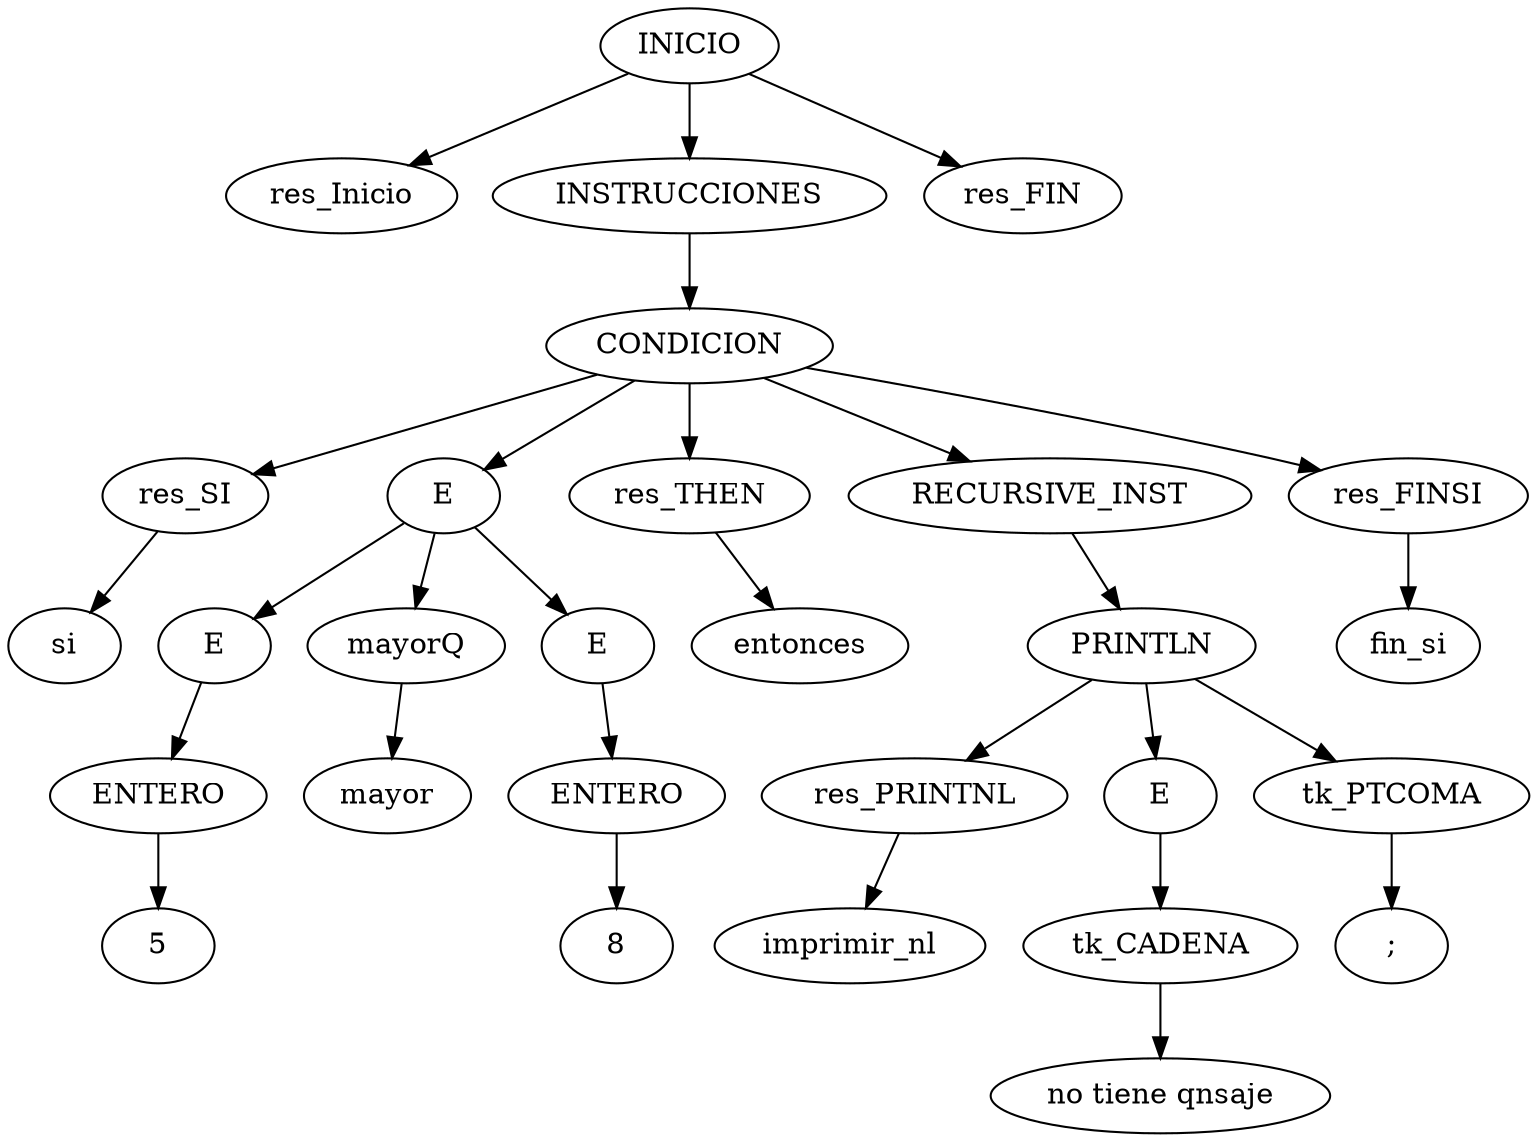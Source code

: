 digraph AST{

node0[label = "INICIO"];
node0 -> node00
node00[label = "res_Inicio"];
node0 -> node01
node01[label = "INSTRUCCIONES"];
node01 -> node010
node010[label = "CONDICION"];
node010 -> node0100
node0100[label = "res_SI"];
node0100c[label = "si"];
node0100 -> node0100c
node010 -> node0101
node0101[label = "E"];
node0101 -> node01010
node01010[label = "E"];
node01010 -> node010100
node010100[label = "ENTERO"];
node010100c[label = "5"];
node010100 -> node010100c
node0101 -> node01011
node01011[label = "mayorQ"];
node01011c[label = "mayor"];
node01011 -> node01011c
node0101 -> node01012
node01012[label = "E"];
node01012 -> node010120
node010120[label = "ENTERO"];
node010120c[label = "8"];
node010120 -> node010120c
node010 -> node0102
node0102[label = "res_THEN"];
node0102c[label = "entonces"];
node0102 -> node0102c
node010 -> node0103
node0103[label = "RECURSIVE_INST"];
node0103 -> node01030
node01030[label = "PRINTLN"];
node01030 -> node010300
node010300[label = "res_PRINTNL"];
node010300c[label = "imprimir_nl"];
node010300 -> node010300c
node01030 -> node010301
node010301[label = "E"];
node010301 -> node0103010
node0103010[label = "tk_CADENA"];
node0103010c[label = "no tiene qnsaje"];
node0103010 -> node0103010c
node01030 -> node010302
node010302[label = "tk_PTCOMA"];
node010302c[label = ";"];
node010302 -> node010302c
node010 -> node0104
node0104[label = "res_FINSI"];
node0104c[label = "fin_si"];
node0104 -> node0104c
node0 -> node02
node02[label = "res_FIN"];


}

